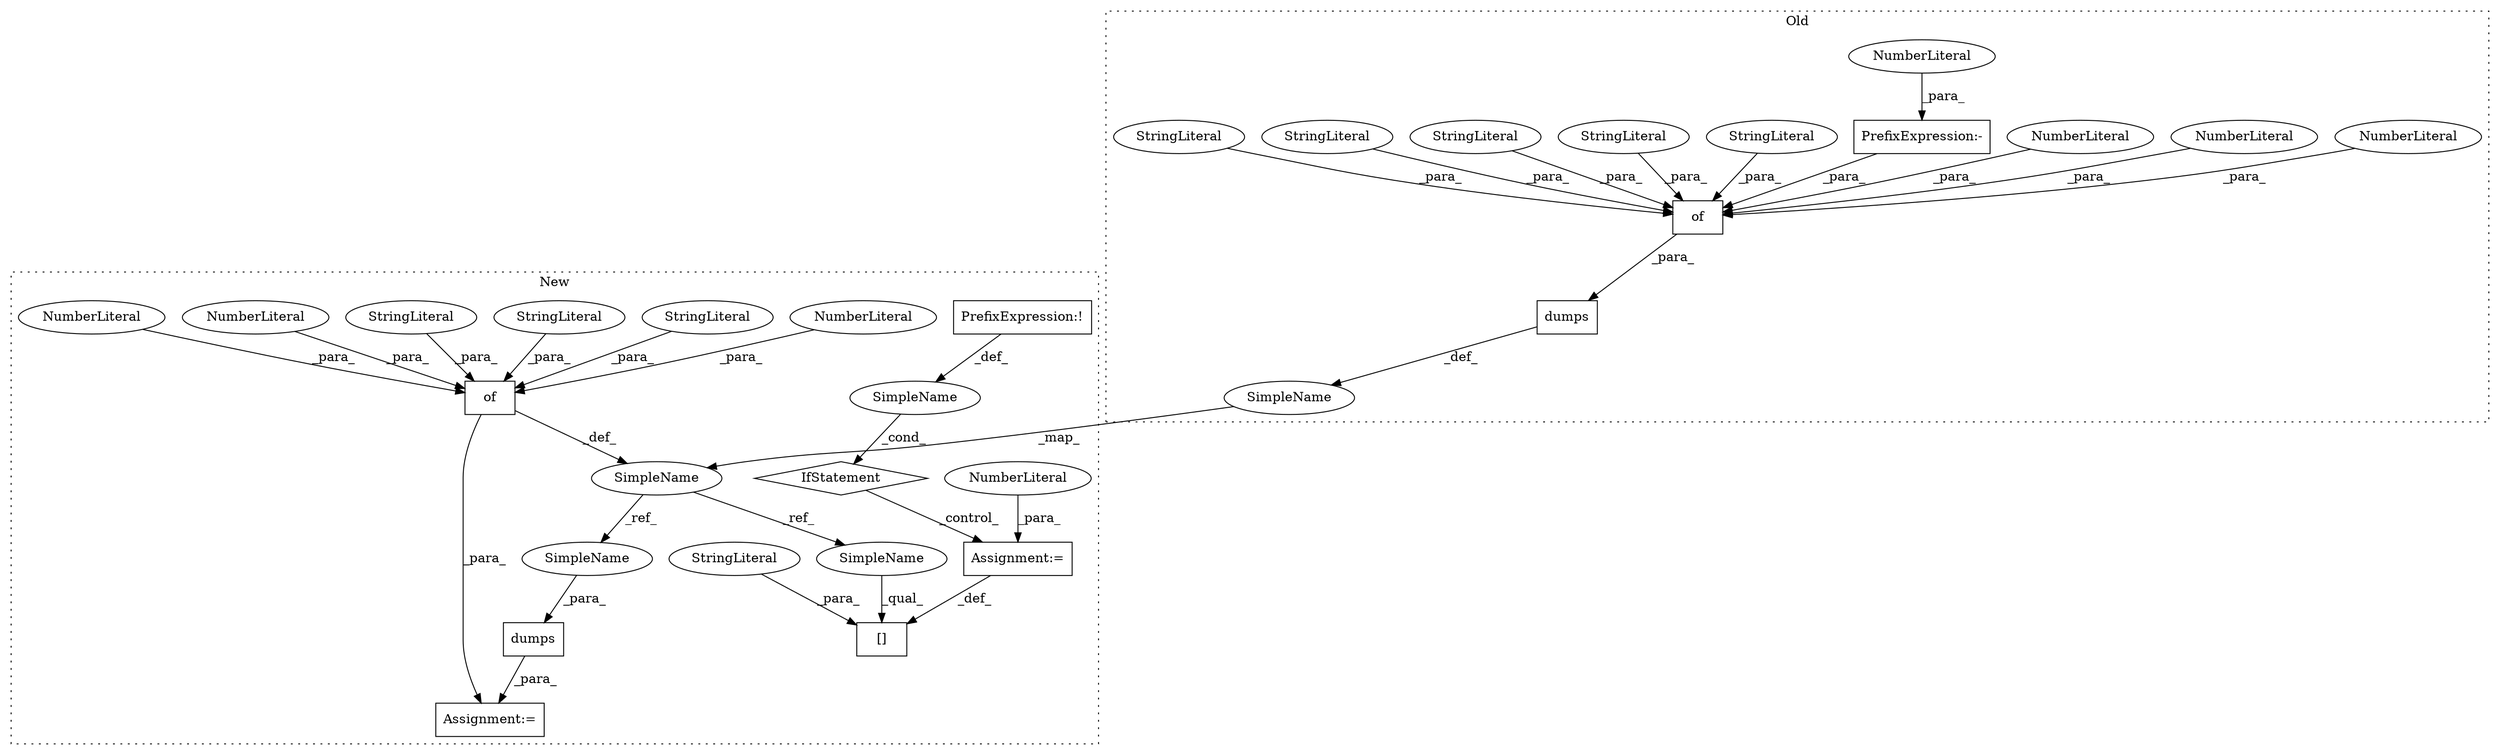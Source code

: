 digraph G {
subgraph cluster0 {
1 [label="of" a="32" s="1908,2129" l="3,1" shape="box"];
3 [label="NumberLiteral" a="34" s="1979" l="3" shape="ellipse"];
5 [label="SimpleName" a="42" s="1886" l="6" shape="ellipse"];
7 [label="NumberLiteral" a="34" s="1936" l="2" shape="ellipse"];
8 [label="NumberLiteral" a="34" s="2126" l="3" shape="ellipse"];
13 [label="dumps" a="32" s="1898,2130" l="6,1" shape="box"];
14 [label="PrefixExpression:-" a="38" s="2077" l="1" shape="box"];
15 [label="NumberLiteral" a="34" s="2078" l="1" shape="ellipse"];
16 [label="StringLiteral" a="45" s="2042" l="34" shape="ellipse"];
18 [label="StringLiteral" a="45" s="1911" l="24" shape="ellipse"];
20 [label="StringLiteral" a="45" s="2080" l="45" shape="ellipse"];
22 [label="StringLiteral" a="45" s="1983" l="25" shape="ellipse"];
23 [label="StringLiteral" a="45" s="1939" l="39" shape="ellipse"];
label = "Old";
style="dotted";
}
subgraph cluster1 {
2 [label="dumps" a="32" s="2119,2131" l="6,1" shape="box"];
4 [label="SimpleName" a="42" s="1881" l="6" shape="ellipse"];
6 [label="[]" a="2" s="2060,2092" l="7,1" shape="box"];
9 [label="of" a="32" s="1892,2016" l="3,1" shape="box"];
10 [label="NumberLiteral" a="34" s="2013" l="3" shape="ellipse"];
11 [label="NumberLiteral" a="34" s="1920" l="2" shape="ellipse"];
12 [label="NumberLiteral" a="34" s="1963" l="3" shape="ellipse"];
17 [label="StringLiteral" a="45" s="1895" l="24" shape="ellipse"];
19 [label="StringLiteral" a="45" s="1967" l="45" shape="ellipse"];
21 [label="StringLiteral" a="45" s="2067" l="25" shape="ellipse"];
24 [label="Assignment:=" a="7" s="2093" l="1" shape="box"];
25 [label="PrefixExpression:!" a="38" s="2027" l="1" shape="box"];
26 [label="NumberLiteral" a="34" s="2094" l="1" shape="ellipse"];
27 [label="SimpleName" a="42" s="" l="" shape="ellipse"];
28 [label="IfStatement" a="25" s="2023,2050" l="4,2" shape="diamond"];
29 [label="Assignment:=" a="7" s="2113" l="1" shape="box"];
30 [label="StringLiteral" a="45" s="1923" l="39" shape="ellipse"];
31 [label="SimpleName" a="42" s="2125" l="6" shape="ellipse"];
32 [label="SimpleName" a="42" s="2060" l="6" shape="ellipse"];
label = "New";
style="dotted";
}
1 -> 13 [label="_para_"];
2 -> 29 [label="_para_"];
3 -> 1 [label="_para_"];
4 -> 31 [label="_ref_"];
4 -> 32 [label="_ref_"];
5 -> 4 [label="_map_"];
7 -> 1 [label="_para_"];
8 -> 1 [label="_para_"];
9 -> 4 [label="_def_"];
9 -> 29 [label="_para_"];
10 -> 9 [label="_para_"];
11 -> 9 [label="_para_"];
12 -> 9 [label="_para_"];
13 -> 5 [label="_def_"];
14 -> 1 [label="_para_"];
15 -> 14 [label="_para_"];
16 -> 1 [label="_para_"];
17 -> 9 [label="_para_"];
18 -> 1 [label="_para_"];
19 -> 9 [label="_para_"];
20 -> 1 [label="_para_"];
21 -> 6 [label="_para_"];
22 -> 1 [label="_para_"];
23 -> 1 [label="_para_"];
24 -> 6 [label="_def_"];
25 -> 27 [label="_def_"];
26 -> 24 [label="_para_"];
27 -> 28 [label="_cond_"];
28 -> 24 [label="_control_"];
30 -> 9 [label="_para_"];
31 -> 2 [label="_para_"];
32 -> 6 [label="_qual_"];
}